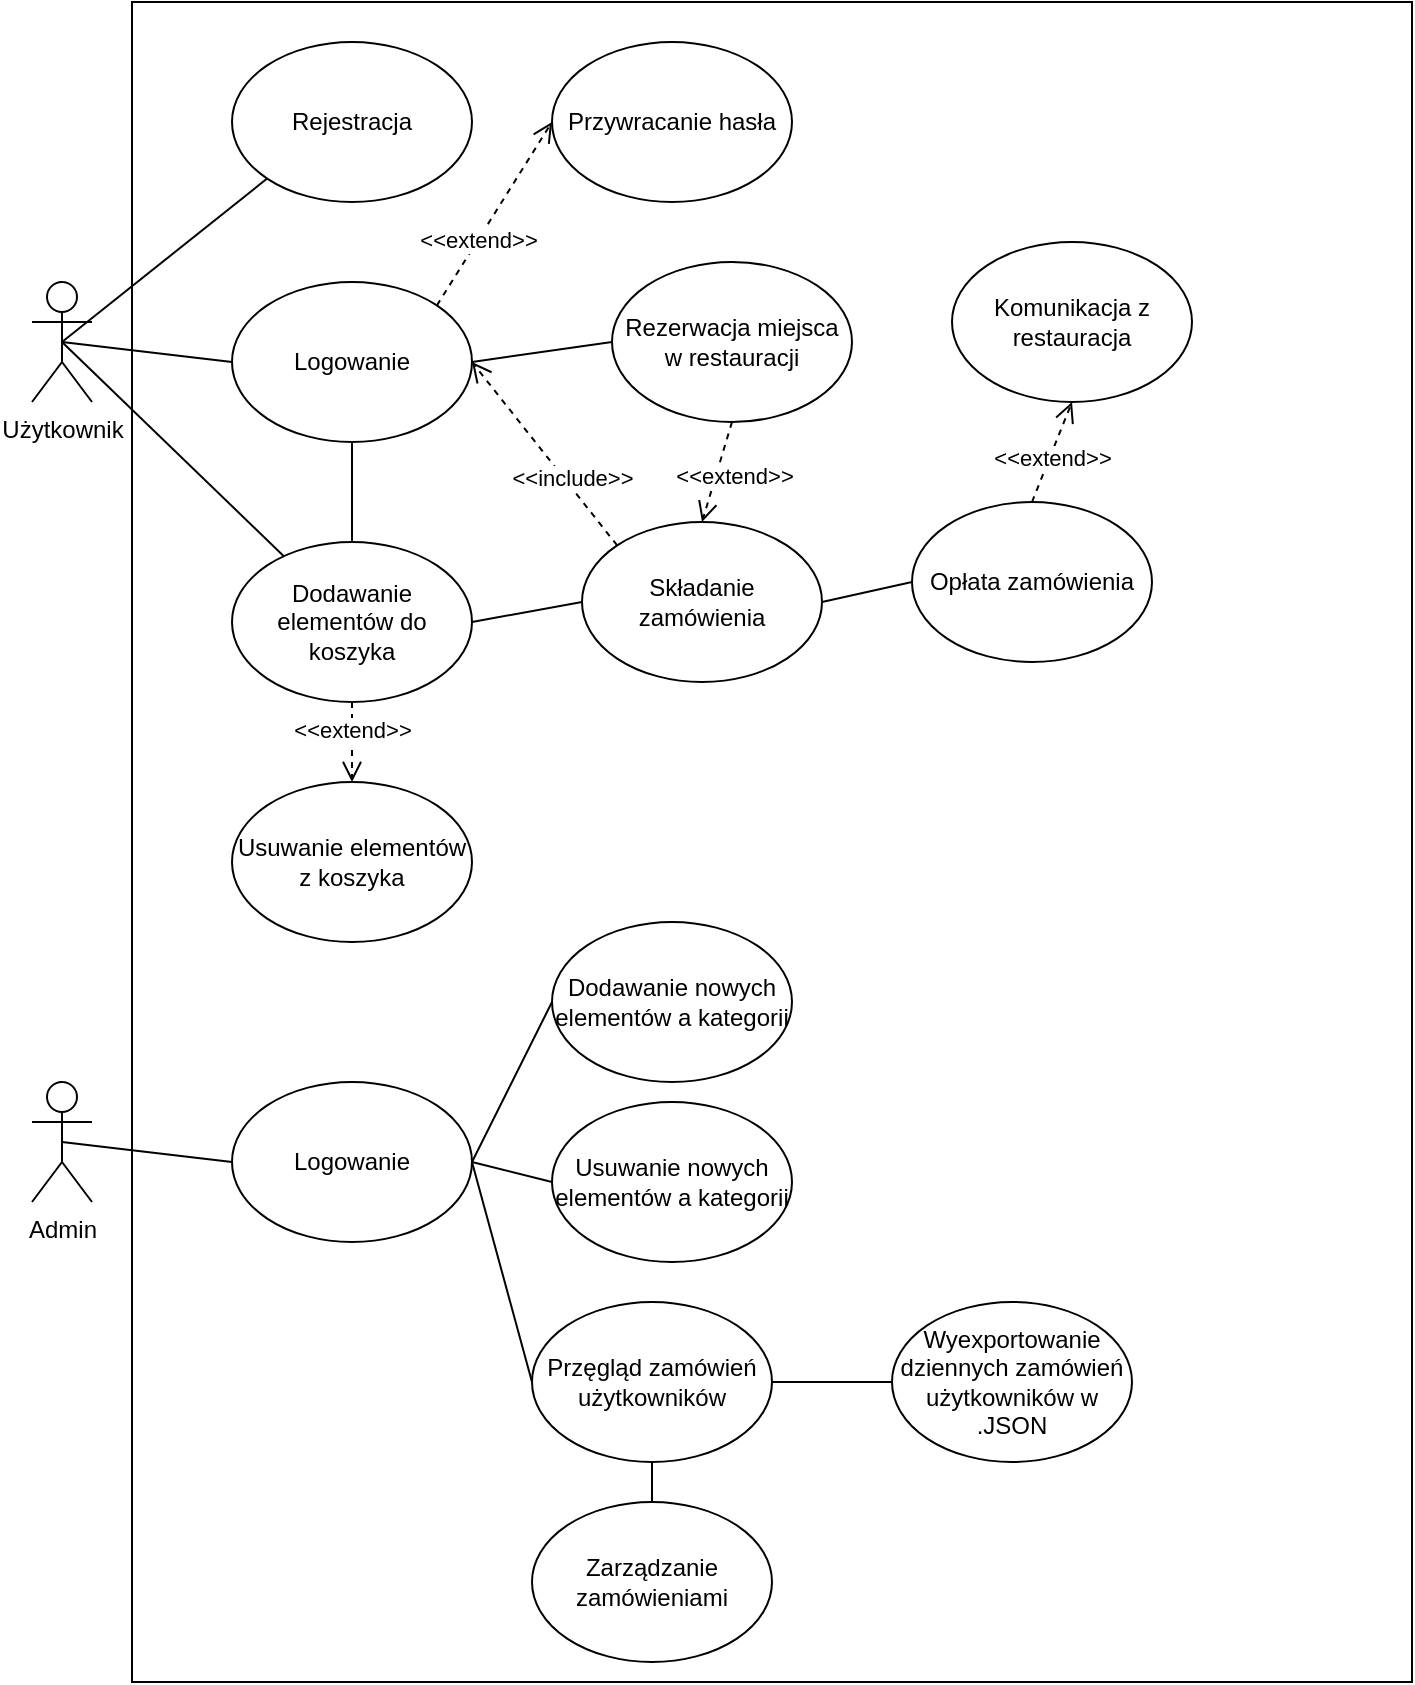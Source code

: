 <mxfile version="16.5.1" type="device"><diagram id="P4s8SzXfETWtjY8FBVm6" name="Page-1"><mxGraphModel dx="1038" dy="628" grid="1" gridSize="10" guides="1" tooltips="1" connect="1" arrows="1" fold="1" page="1" pageScale="1" pageWidth="850" pageHeight="1100" math="0" shadow="0"><root><mxCell id="0"/><mxCell id="1" parent="0"/><mxCell id="uAmP3saHMdXgE0Ry9SWT-1" value="Użytkownik" style="shape=umlActor;verticalLabelPosition=bottom;verticalAlign=top;html=1;outlineConnect=0;" parent="1" vertex="1"><mxGeometry x="30" y="330" width="30" height="60" as="geometry"/></mxCell><mxCell id="uAmP3saHMdXgE0Ry9SWT-2" value="" style="rounded=0;whiteSpace=wrap;html=1;" parent="1" vertex="1"><mxGeometry x="80" y="190" width="640" height="840" as="geometry"/></mxCell><mxCell id="uAmP3saHMdXgE0Ry9SWT-3" value="Rejestracja" style="ellipse;whiteSpace=wrap;html=1;" parent="1" vertex="1"><mxGeometry x="130" y="210" width="120" height="80" as="geometry"/></mxCell><mxCell id="uAmP3saHMdXgE0Ry9SWT-4" value="Logowanie" style="ellipse;whiteSpace=wrap;html=1;" parent="1" vertex="1"><mxGeometry x="130" y="330" width="120" height="80" as="geometry"/></mxCell><mxCell id="uAmP3saHMdXgE0Ry9SWT-5" value="Dodawanie elementów do koszyka" style="ellipse;whiteSpace=wrap;html=1;" parent="1" vertex="1"><mxGeometry x="130" y="460" width="120" height="80" as="geometry"/></mxCell><mxCell id="uAmP3saHMdXgE0Ry9SWT-8" value="" style="endArrow=none;html=1;rounded=0;entryX=0;entryY=1;entryDx=0;entryDy=0;exitX=0.5;exitY=0.5;exitDx=0;exitDy=0;exitPerimeter=0;" parent="1" source="uAmP3saHMdXgE0Ry9SWT-1" target="uAmP3saHMdXgE0Ry9SWT-3" edge="1"><mxGeometry width="50" height="50" relative="1" as="geometry"><mxPoint x="100" y="350" as="sourcePoint"/><mxPoint x="150" y="300" as="targetPoint"/></mxGeometry></mxCell><mxCell id="uAmP3saHMdXgE0Ry9SWT-9" value="" style="endArrow=none;html=1;rounded=0;entryX=0;entryY=0.5;entryDx=0;entryDy=0;exitX=0.5;exitY=0.5;exitDx=0;exitDy=0;exitPerimeter=0;" parent="1" source="uAmP3saHMdXgE0Ry9SWT-1" target="uAmP3saHMdXgE0Ry9SWT-4" edge="1"><mxGeometry width="50" height="50" relative="1" as="geometry"><mxPoint x="55" y="370" as="sourcePoint"/><mxPoint x="157.574" y="288.284" as="targetPoint"/></mxGeometry></mxCell><mxCell id="uAmP3saHMdXgE0Ry9SWT-10" value="" style="endArrow=none;html=1;rounded=0;exitX=0.5;exitY=0.5;exitDx=0;exitDy=0;exitPerimeter=0;" parent="1" source="uAmP3saHMdXgE0Ry9SWT-1" target="uAmP3saHMdXgE0Ry9SWT-5" edge="1"><mxGeometry width="50" height="50" relative="1" as="geometry"><mxPoint x="55" y="370" as="sourcePoint"/><mxPoint x="140" y="380" as="targetPoint"/></mxGeometry></mxCell><mxCell id="uAmP3saHMdXgE0Ry9SWT-11" value="Składanie zamówienia" style="ellipse;whiteSpace=wrap;html=1;" parent="1" vertex="1"><mxGeometry x="305" y="450" width="120" height="80" as="geometry"/></mxCell><mxCell id="uAmP3saHMdXgE0Ry9SWT-12" value="" style="endArrow=none;html=1;rounded=0;exitX=1;exitY=0.5;exitDx=0;exitDy=0;entryX=0;entryY=0.5;entryDx=0;entryDy=0;" parent="1" source="uAmP3saHMdXgE0Ry9SWT-5" target="uAmP3saHMdXgE0Ry9SWT-11" edge="1"><mxGeometry width="50" height="50" relative="1" as="geometry"><mxPoint x="280" y="510" as="sourcePoint"/><mxPoint x="330" y="460" as="targetPoint"/></mxGeometry></mxCell><mxCell id="uAmP3saHMdXgE0Ry9SWT-14" value="&amp;lt;&amp;lt;include&amp;gt;&amp;gt;" style="html=1;verticalAlign=bottom;endArrow=open;dashed=1;endSize=8;rounded=0;exitX=0;exitY=0;exitDx=0;exitDy=0;entryX=1;entryY=0.5;entryDx=0;entryDy=0;" parent="1" source="uAmP3saHMdXgE0Ry9SWT-11" target="uAmP3saHMdXgE0Ry9SWT-4" edge="1"><mxGeometry x="-0.429" y="2" relative="1" as="geometry"><mxPoint x="410" y="360" as="sourcePoint"/><mxPoint x="330" y="360" as="targetPoint"/><mxPoint as="offset"/></mxGeometry></mxCell><mxCell id="uAmP3saHMdXgE0Ry9SWT-15" value="Admin" style="shape=umlActor;verticalLabelPosition=bottom;verticalAlign=top;html=1;" parent="1" vertex="1"><mxGeometry x="30" y="730" width="30" height="60" as="geometry"/></mxCell><mxCell id="uAmP3saHMdXgE0Ry9SWT-16" value="Usuwanie elementów z koszyka" style="ellipse;whiteSpace=wrap;html=1;" parent="1" vertex="1"><mxGeometry x="130" y="580" width="120" height="80" as="geometry"/></mxCell><mxCell id="uAmP3saHMdXgE0Ry9SWT-17" value="&amp;lt;&amp;lt;extend&amp;gt;&amp;gt;" style="html=1;verticalAlign=bottom;endArrow=open;dashed=1;endSize=8;rounded=0;exitX=0.5;exitY=1;exitDx=0;exitDy=0;" parent="1" source="uAmP3saHMdXgE0Ry9SWT-5" target="uAmP3saHMdXgE0Ry9SWT-16" edge="1"><mxGeometry x="0.143" relative="1" as="geometry"><mxPoint x="377.574" y="641.716" as="sourcePoint"/><mxPoint x="260" y="560" as="targetPoint"/><mxPoint as="offset"/></mxGeometry></mxCell><mxCell id="uAmP3saHMdXgE0Ry9SWT-19" value="Przywracanie hasła" style="ellipse;whiteSpace=wrap;html=1;" parent="1" vertex="1"><mxGeometry x="290" y="210" width="120" height="80" as="geometry"/></mxCell><mxCell id="uAmP3saHMdXgE0Ry9SWT-20" value="&amp;lt;&amp;lt;extend&amp;gt;&amp;gt;" style="html=1;verticalAlign=bottom;endArrow=open;dashed=1;endSize=8;rounded=0;exitX=1;exitY=0;exitDx=0;exitDy=0;entryX=0;entryY=0.5;entryDx=0;entryDy=0;" parent="1" source="uAmP3saHMdXgE0Ry9SWT-4" target="uAmP3saHMdXgE0Ry9SWT-19" edge="1"><mxGeometry x="-0.416" y="-5" relative="1" as="geometry"><mxPoint x="600" y="280" as="sourcePoint"/><mxPoint x="440" y="330" as="targetPoint"/><mxPoint as="offset"/></mxGeometry></mxCell><mxCell id="uAmP3saHMdXgE0Ry9SWT-21" value="Opłata zamówienia" style="ellipse;whiteSpace=wrap;html=1;" parent="1" vertex="1"><mxGeometry x="470" y="440" width="120" height="80" as="geometry"/></mxCell><mxCell id="uAmP3saHMdXgE0Ry9SWT-24" value="" style="endArrow=none;html=1;rounded=0;exitX=1;exitY=0.5;exitDx=0;exitDy=0;entryX=0;entryY=0.5;entryDx=0;entryDy=0;" parent="1" source="uAmP3saHMdXgE0Ry9SWT-11" target="uAmP3saHMdXgE0Ry9SWT-21" edge="1"><mxGeometry width="50" height="50" relative="1" as="geometry"><mxPoint x="520" y="325.58" as="sourcePoint"/><mxPoint x="627.36" y="414.43" as="targetPoint"/></mxGeometry></mxCell><mxCell id="uAmP3saHMdXgE0Ry9SWT-25" value="Komunikacja z restauracja" style="ellipse;whiteSpace=wrap;html=1;" parent="1" vertex="1"><mxGeometry x="490" y="310" width="120" height="80" as="geometry"/></mxCell><mxCell id="uAmP3saHMdXgE0Ry9SWT-26" value="&amp;lt;&amp;lt;extend&amp;gt;&amp;gt;" style="html=1;verticalAlign=bottom;endArrow=open;dashed=1;endSize=8;rounded=0;exitX=0.5;exitY=0;exitDx=0;exitDy=0;entryX=0.5;entryY=1;entryDx=0;entryDy=0;" parent="1" source="uAmP3saHMdXgE0Ry9SWT-21" target="uAmP3saHMdXgE0Ry9SWT-25" edge="1"><mxGeometry x="-0.416" y="-5" relative="1" as="geometry"><mxPoint x="549.996" y="421.716" as="sourcePoint"/><mxPoint x="597.57" y="370" as="targetPoint"/><mxPoint as="offset"/></mxGeometry></mxCell><mxCell id="uAmP3saHMdXgE0Ry9SWT-27" value="Logowanie" style="ellipse;whiteSpace=wrap;html=1;" parent="1" vertex="1"><mxGeometry x="130" y="730" width="120" height="80" as="geometry"/></mxCell><mxCell id="uAmP3saHMdXgE0Ry9SWT-29" value="" style="endArrow=none;html=1;rounded=0;entryX=0;entryY=0.5;entryDx=0;entryDy=0;exitX=0.5;exitY=0.5;exitDx=0;exitDy=0;exitPerimeter=0;" parent="1" source="uAmP3saHMdXgE0Ry9SWT-15" target="uAmP3saHMdXgE0Ry9SWT-27" edge="1"><mxGeometry width="50" height="50" relative="1" as="geometry"><mxPoint x="147.5" y="660" as="sourcePoint"/><mxPoint x="232.5" y="670" as="targetPoint"/></mxGeometry></mxCell><mxCell id="uAmP3saHMdXgE0Ry9SWT-30" value="Dodawanie nowych elementów a kategorii" style="ellipse;whiteSpace=wrap;html=1;" parent="1" vertex="1"><mxGeometry x="290" y="650" width="120" height="80" as="geometry"/></mxCell><mxCell id="uAmP3saHMdXgE0Ry9SWT-31" value="" style="endArrow=none;html=1;rounded=0;exitX=1;exitY=0.5;exitDx=0;exitDy=0;entryX=0;entryY=0.5;entryDx=0;entryDy=0;" parent="1" source="uAmP3saHMdXgE0Ry9SWT-27" target="uAmP3saHMdXgE0Ry9SWT-30" edge="1"><mxGeometry width="50" height="50" relative="1" as="geometry"><mxPoint x="260" y="490" as="sourcePoint"/><mxPoint x="315" y="490" as="targetPoint"/></mxGeometry></mxCell><mxCell id="uAmP3saHMdXgE0Ry9SWT-32" value="Usuwanie nowych elementów a kategorii" style="ellipse;whiteSpace=wrap;html=1;" parent="1" vertex="1"><mxGeometry x="290" y="740" width="120" height="80" as="geometry"/></mxCell><mxCell id="uAmP3saHMdXgE0Ry9SWT-33" value="" style="endArrow=none;html=1;rounded=0;exitX=1;exitY=0.5;exitDx=0;exitDy=0;entryX=0;entryY=0.5;entryDx=0;entryDy=0;" parent="1" source="uAmP3saHMdXgE0Ry9SWT-27" target="uAmP3saHMdXgE0Ry9SWT-32" edge="1"><mxGeometry width="50" height="50" relative="1" as="geometry"><mxPoint x="260" y="780" as="sourcePoint"/><mxPoint x="300" y="700" as="targetPoint"/></mxGeometry></mxCell><mxCell id="uAmP3saHMdXgE0Ry9SWT-34" value="Przęgląd zamówień użytkowników" style="ellipse;whiteSpace=wrap;html=1;" parent="1" vertex="1"><mxGeometry x="280" y="840" width="120" height="80" as="geometry"/></mxCell><mxCell id="uAmP3saHMdXgE0Ry9SWT-35" value="" style="endArrow=none;html=1;rounded=0;exitX=0;exitY=0.5;exitDx=0;exitDy=0;entryX=1;entryY=0.5;entryDx=0;entryDy=0;" parent="1" source="uAmP3saHMdXgE0Ry9SWT-34" target="uAmP3saHMdXgE0Ry9SWT-27" edge="1"><mxGeometry width="50" height="50" relative="1" as="geometry"><mxPoint x="230" y="870" as="sourcePoint"/><mxPoint x="270" y="790" as="targetPoint"/></mxGeometry></mxCell><mxCell id="uAmP3saHMdXgE0Ry9SWT-36" value="Wyexportowanie dziennych zamówień użytkowników w .JSON" style="ellipse;whiteSpace=wrap;html=1;" parent="1" vertex="1"><mxGeometry x="460" y="840" width="120" height="80" as="geometry"/></mxCell><mxCell id="uAmP3saHMdXgE0Ry9SWT-37" value="" style="endArrow=none;html=1;rounded=0;exitX=1;exitY=0.5;exitDx=0;exitDy=0;entryX=0;entryY=0.5;entryDx=0;entryDy=0;" parent="1" source="uAmP3saHMdXgE0Ry9SWT-34" target="uAmP3saHMdXgE0Ry9SWT-36" edge="1"><mxGeometry width="50" height="50" relative="1" as="geometry"><mxPoint x="425" y="840" as="sourcePoint"/><mxPoint x="465" y="760" as="targetPoint"/></mxGeometry></mxCell><mxCell id="uAmP3saHMdXgE0Ry9SWT-38" value="Zarządzanie zamówieniami" style="ellipse;whiteSpace=wrap;html=1;" parent="1" vertex="1"><mxGeometry x="280" y="940" width="120" height="80" as="geometry"/></mxCell><mxCell id="uAmP3saHMdXgE0Ry9SWT-39" value="" style="endArrow=none;html=1;rounded=0;exitX=0.5;exitY=0;exitDx=0;exitDy=0;entryX=0.5;entryY=1;entryDx=0;entryDy=0;" parent="1" source="uAmP3saHMdXgE0Ry9SWT-38" target="uAmP3saHMdXgE0Ry9SWT-34" edge="1"><mxGeometry width="50" height="50" relative="1" as="geometry"><mxPoint x="220" y="990" as="sourcePoint"/><mxPoint x="190" y="880" as="targetPoint"/></mxGeometry></mxCell><mxCell id="PvTiu8i7SZT4SLeJGWw0-1" value="Rezerwacja miejsca w restauracji" style="ellipse;whiteSpace=wrap;html=1;" parent="1" vertex="1"><mxGeometry x="320" y="320" width="120" height="80" as="geometry"/></mxCell><mxCell id="PvTiu8i7SZT4SLeJGWw0-3" value="" style="endArrow=none;html=1;rounded=0;entryX=0;entryY=0.5;entryDx=0;entryDy=0;exitX=1;exitY=0.5;exitDx=0;exitDy=0;" parent="1" source="uAmP3saHMdXgE0Ry9SWT-4" target="PvTiu8i7SZT4SLeJGWw0-1" edge="1"><mxGeometry width="50" height="50" relative="1" as="geometry"><mxPoint x="290" y="371.72" as="sourcePoint"/><mxPoint x="392.574" y="290.004" as="targetPoint"/></mxGeometry></mxCell><mxCell id="PvTiu8i7SZT4SLeJGWw0-4" value="&amp;lt;&amp;lt;extend&amp;gt;&amp;gt;" style="html=1;verticalAlign=bottom;endArrow=open;dashed=1;endSize=8;rounded=0;exitX=0.5;exitY=1;exitDx=0;exitDy=0;entryX=0.5;entryY=0;entryDx=0;entryDy=0;" parent="1" source="PvTiu8i7SZT4SLeJGWw0-1" target="uAmP3saHMdXgE0Ry9SWT-11" edge="1"><mxGeometry x="0.315" y="11" relative="1" as="geometry"><mxPoint x="469.996" y="389.996" as="sourcePoint"/><mxPoint x="527.57" y="298.28" as="targetPoint"/><mxPoint as="offset"/></mxGeometry></mxCell><mxCell id="XL_bQ5glHCBtigyiRgTK-1" value="" style="endArrow=none;html=1;rounded=0;entryX=0.5;entryY=1;entryDx=0;entryDy=0;exitX=0.5;exitY=0;exitDx=0;exitDy=0;" edge="1" parent="1" source="uAmP3saHMdXgE0Ry9SWT-5" target="uAmP3saHMdXgE0Ry9SWT-4"><mxGeometry width="50" height="50" relative="1" as="geometry"><mxPoint x="90" y="501.72" as="sourcePoint"/><mxPoint x="192.574" y="420.004" as="targetPoint"/></mxGeometry></mxCell></root></mxGraphModel></diagram></mxfile>